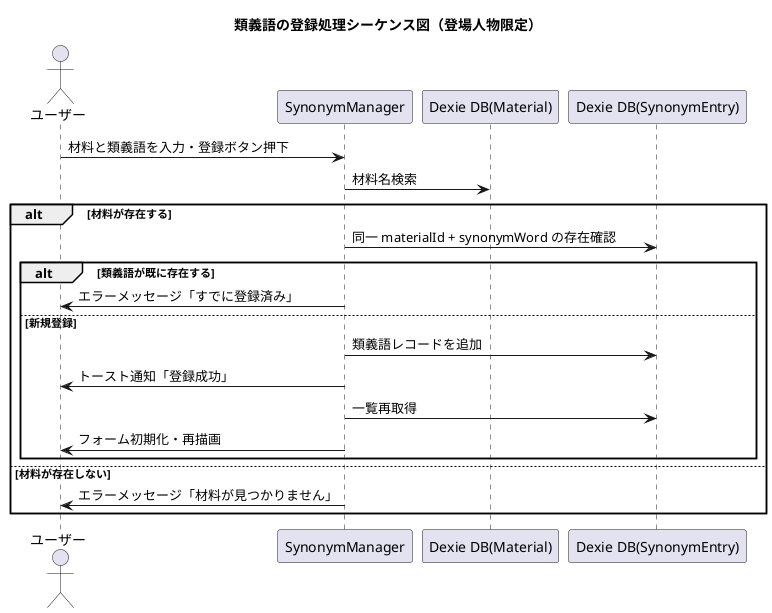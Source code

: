@startuml registSynonym

title 類義語の登録処理シーケンス図（登場人物限定）

actor ユーザー
participant "SynonymManager" as SynonymManager
participant "Dexie DB(Material)" as Material
participant "Dexie DB(SynonymEntry)" as SynonymEntry

ユーザー -> SynonymManager : 材料と類義語を入力・登録ボタン押下
SynonymManager -> Material : 材料名検索
alt 材料が存在する
    SynonymManager -> SynonymEntry : 同一 materialId + synonymWord の存在確認
    alt 類義語が既に存在する
        SynonymManager -> ユーザー : エラーメッセージ「すでに登録済み」
    else 新規登録
        SynonymManager -> SynonymEntry : 類義語レコードを追加
        SynonymManager -> ユーザー : トースト通知「登録成功」
        SynonymManager -> SynonymEntry : 一覧再取得
        SynonymManager -> ユーザー : フォーム初期化・再描画
    end
else 材料が存在しない
    SynonymManager -> ユーザー : エラーメッセージ「材料が見つかりません」
end

@enduml
